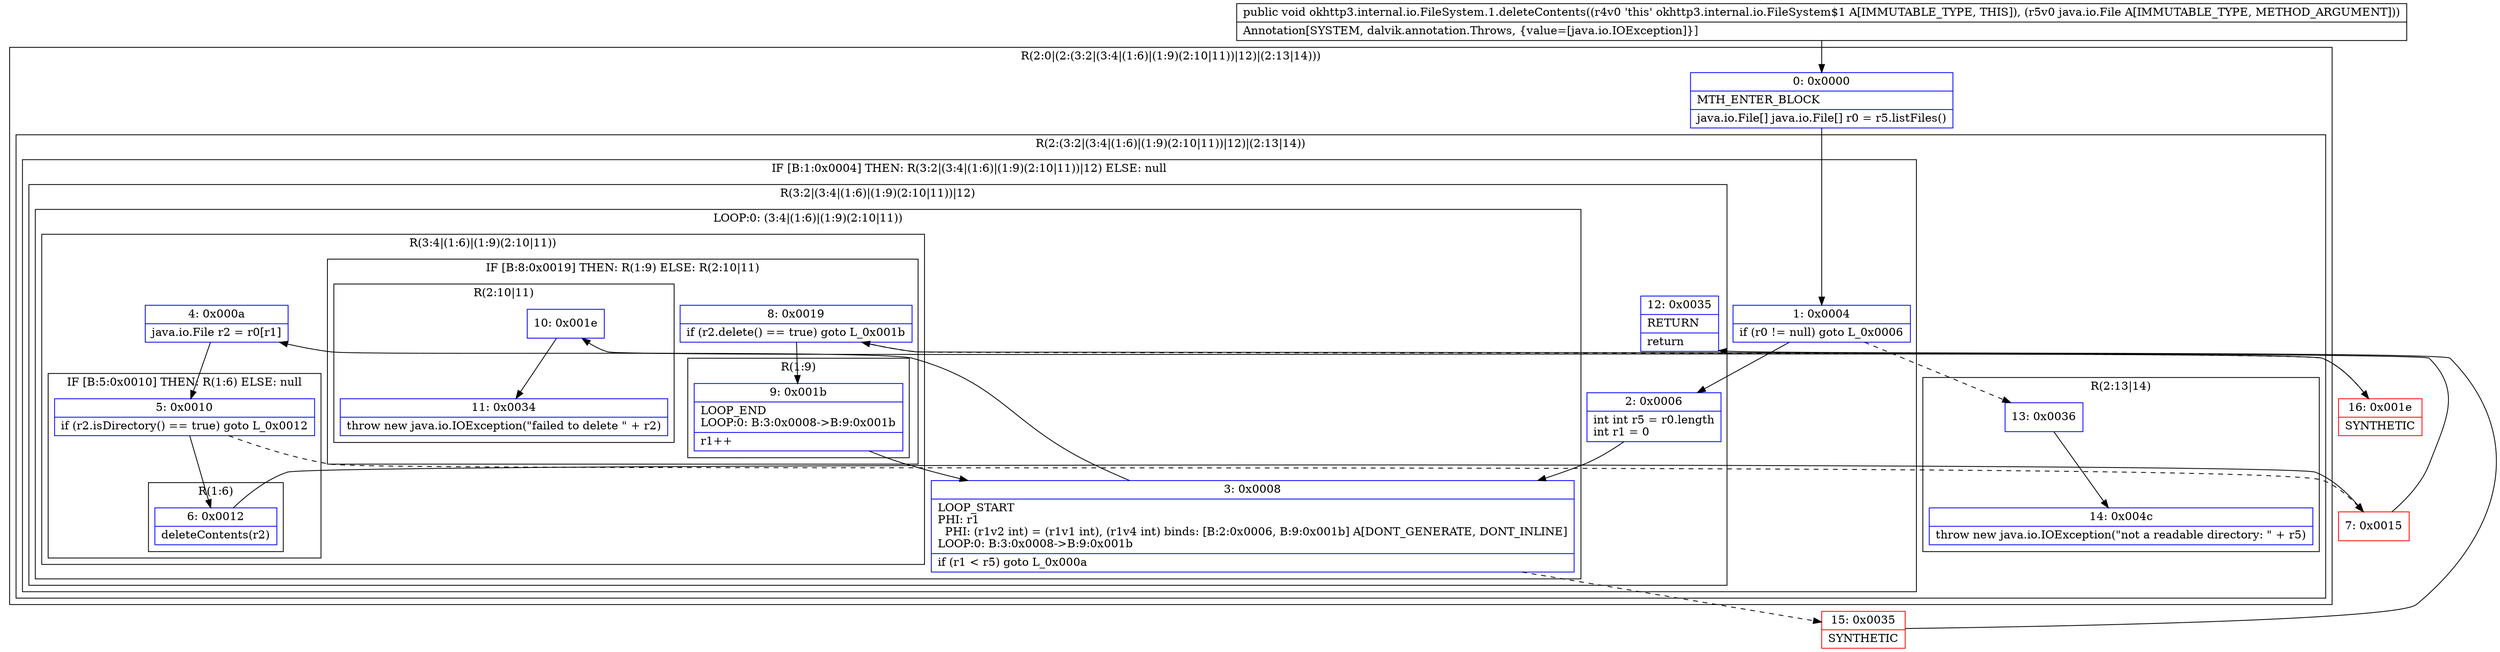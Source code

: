 digraph "CFG forokhttp3.internal.io.FileSystem.1.deleteContents(Ljava\/io\/File;)V" {
subgraph cluster_Region_112425615 {
label = "R(2:0|(2:(3:2|(3:4|(1:6)|(1:9)(2:10|11))|12)|(2:13|14)))";
node [shape=record,color=blue];
Node_0 [shape=record,label="{0\:\ 0x0000|MTH_ENTER_BLOCK\l|java.io.File[] java.io.File[] r0 = r5.listFiles()\l}"];
subgraph cluster_Region_183427716 {
label = "R(2:(3:2|(3:4|(1:6)|(1:9)(2:10|11))|12)|(2:13|14))";
node [shape=record,color=blue];
subgraph cluster_IfRegion_1791153507 {
label = "IF [B:1:0x0004] THEN: R(3:2|(3:4|(1:6)|(1:9)(2:10|11))|12) ELSE: null";
node [shape=record,color=blue];
Node_1 [shape=record,label="{1\:\ 0x0004|if (r0 != null) goto L_0x0006\l}"];
subgraph cluster_Region_507319725 {
label = "R(3:2|(3:4|(1:6)|(1:9)(2:10|11))|12)";
node [shape=record,color=blue];
Node_2 [shape=record,label="{2\:\ 0x0006|int int r5 = r0.length\lint r1 = 0\l}"];
subgraph cluster_LoopRegion_116166224 {
label = "LOOP:0: (3:4|(1:6)|(1:9)(2:10|11))";
node [shape=record,color=blue];
Node_3 [shape=record,label="{3\:\ 0x0008|LOOP_START\lPHI: r1 \l  PHI: (r1v2 int) = (r1v1 int), (r1v4 int) binds: [B:2:0x0006, B:9:0x001b] A[DONT_GENERATE, DONT_INLINE]\lLOOP:0: B:3:0x0008\-\>B:9:0x001b\l|if (r1 \< r5) goto L_0x000a\l}"];
subgraph cluster_Region_462878895 {
label = "R(3:4|(1:6)|(1:9)(2:10|11))";
node [shape=record,color=blue];
Node_4 [shape=record,label="{4\:\ 0x000a|java.io.File r2 = r0[r1]\l}"];
subgraph cluster_IfRegion_211798188 {
label = "IF [B:5:0x0010] THEN: R(1:6) ELSE: null";
node [shape=record,color=blue];
Node_5 [shape=record,label="{5\:\ 0x0010|if (r2.isDirectory() == true) goto L_0x0012\l}"];
subgraph cluster_Region_551557648 {
label = "R(1:6)";
node [shape=record,color=blue];
Node_6 [shape=record,label="{6\:\ 0x0012|deleteContents(r2)\l}"];
}
}
subgraph cluster_IfRegion_1117556306 {
label = "IF [B:8:0x0019] THEN: R(1:9) ELSE: R(2:10|11)";
node [shape=record,color=blue];
Node_8 [shape=record,label="{8\:\ 0x0019|if (r2.delete() == true) goto L_0x001b\l}"];
subgraph cluster_Region_2063153699 {
label = "R(1:9)";
node [shape=record,color=blue];
Node_9 [shape=record,label="{9\:\ 0x001b|LOOP_END\lLOOP:0: B:3:0x0008\-\>B:9:0x001b\l|r1++\l}"];
}
subgraph cluster_Region_1904712704 {
label = "R(2:10|11)";
node [shape=record,color=blue];
Node_10 [shape=record,label="{10\:\ 0x001e}"];
Node_11 [shape=record,label="{11\:\ 0x0034|throw new java.io.IOException(\"failed to delete \" + r2)\l}"];
}
}
}
}
Node_12 [shape=record,label="{12\:\ 0x0035|RETURN\l|return\l}"];
}
}
subgraph cluster_Region_242899761 {
label = "R(2:13|14)";
node [shape=record,color=blue];
Node_13 [shape=record,label="{13\:\ 0x0036}"];
Node_14 [shape=record,label="{14\:\ 0x004c|throw new java.io.IOException(\"not a readable directory: \" + r5)\l}"];
}
}
}
Node_7 [shape=record,color=red,label="{7\:\ 0x0015}"];
Node_15 [shape=record,color=red,label="{15\:\ 0x0035|SYNTHETIC\l}"];
Node_16 [shape=record,color=red,label="{16\:\ 0x001e|SYNTHETIC\l}"];
MethodNode[shape=record,label="{public void okhttp3.internal.io.FileSystem.1.deleteContents((r4v0 'this' okhttp3.internal.io.FileSystem$1 A[IMMUTABLE_TYPE, THIS]), (r5v0 java.io.File A[IMMUTABLE_TYPE, METHOD_ARGUMENT]))  | Annotation[SYSTEM, dalvik.annotation.Throws, \{value=[java.io.IOException]\}]\l}"];
MethodNode -> Node_0;
Node_0 -> Node_1;
Node_1 -> Node_2;
Node_1 -> Node_13[style=dashed];
Node_2 -> Node_3;
Node_3 -> Node_4;
Node_3 -> Node_15[style=dashed];
Node_4 -> Node_5;
Node_5 -> Node_6;
Node_5 -> Node_7[style=dashed];
Node_6 -> Node_7;
Node_8 -> Node_9;
Node_8 -> Node_16[style=dashed];
Node_9 -> Node_3;
Node_10 -> Node_11;
Node_13 -> Node_14;
Node_7 -> Node_8;
Node_15 -> Node_12;
Node_16 -> Node_10;
}

